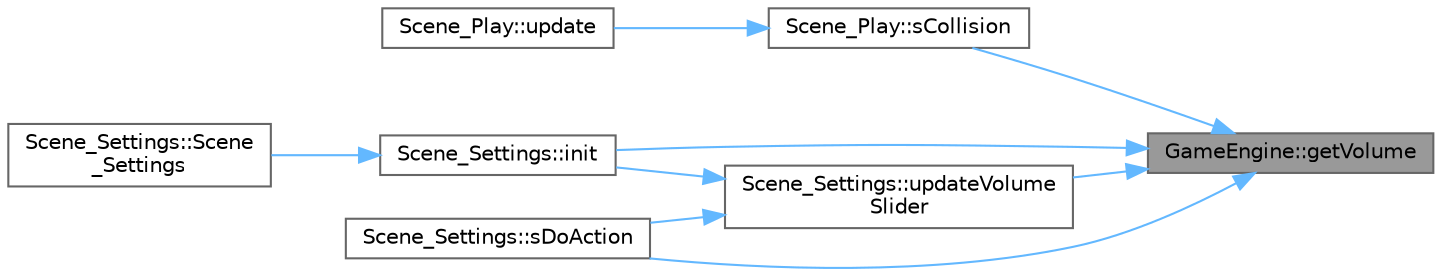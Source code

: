 digraph "GameEngine::getVolume"
{
 // LATEX_PDF_SIZE
  bgcolor="transparent";
  edge [fontname=Helvetica,fontsize=10,labelfontname=Helvetica,labelfontsize=10];
  node [fontname=Helvetica,fontsize=10,shape=box,height=0.2,width=0.4];
  rankdir="RL";
  Node1 [id="Node000001",label="GameEngine::getVolume",height=0.2,width=0.4,color="gray40", fillcolor="grey60", style="filled", fontcolor="black",tooltip=" "];
  Node1 -> Node2 [id="edge9_Node000001_Node000002",dir="back",color="steelblue1",style="solid",tooltip=" "];
  Node2 [id="Node000002",label="Scene_Settings::init",height=0.2,width=0.4,color="grey40", fillcolor="white", style="filled",URL="$class_scene___settings.html#a76b13e5709a76c73b7768859555f83bc",tooltip="Initial control scheme."];
  Node2 -> Node3 [id="edge10_Node000002_Node000003",dir="back",color="steelblue1",style="solid",tooltip=" "];
  Node3 [id="Node000003",label="Scene_Settings::Scene\l_Settings",height=0.2,width=0.4,color="grey40", fillcolor="white", style="filled",URL="$class_scene___settings.html#aed9876c261637e7aa4f25c1c39261033",tooltip="constructor for play scene that receives the pointer to the game engine"];
  Node1 -> Node4 [id="edge11_Node000001_Node000004",dir="back",color="steelblue1",style="solid",tooltip=" "];
  Node4 [id="Node000004",label="Scene_Play::sCollision",height=0.2,width=0.4,color="grey40", fillcolor="white", style="filled",URL="$class_scene___play.html#aec1850ef08cb92b5c6db6cba02dec399",tooltip=" "];
  Node4 -> Node5 [id="edge12_Node000004_Node000005",dir="back",color="steelblue1",style="solid",tooltip=" "];
  Node5 [id="Node000005",label="Scene_Play::update",height=0.2,width=0.4,color="grey40", fillcolor="white", style="filled",URL="$class_scene___play.html#a416e630ef10fac7e34855babea499700",tooltip="constructor that receives a pointer to the game engine"];
  Node1 -> Node6 [id="edge13_Node000001_Node000006",dir="back",color="steelblue1",style="solid",tooltip=" "];
  Node6 [id="Node000006",label="Scene_Settings::sDoAction",height=0.2,width=0.4,color="grey40", fillcolor="white", style="filled",URL="$class_scene___settings.html#a4da6738ad070d4fb99ce3675e636b160",tooltip="pure virtual method for the system of actions depending on the scene (Jump, move right,..."];
  Node1 -> Node7 [id="edge14_Node000001_Node000007",dir="back",color="steelblue1",style="solid",tooltip=" "];
  Node7 [id="Node000007",label="Scene_Settings::updateVolume\lSlider",height=0.2,width=0.4,color="grey40", fillcolor="white", style="filled",URL="$class_scene___settings.html#a2b9b180644b36c931eb7c47888ede9c4",tooltip="method for updating the volume slider width"];
  Node7 -> Node2 [id="edge15_Node000007_Node000002",dir="back",color="steelblue1",style="solid",tooltip=" "];
  Node7 -> Node6 [id="edge16_Node000007_Node000006",dir="back",color="steelblue1",style="solid",tooltip=" "];
}
